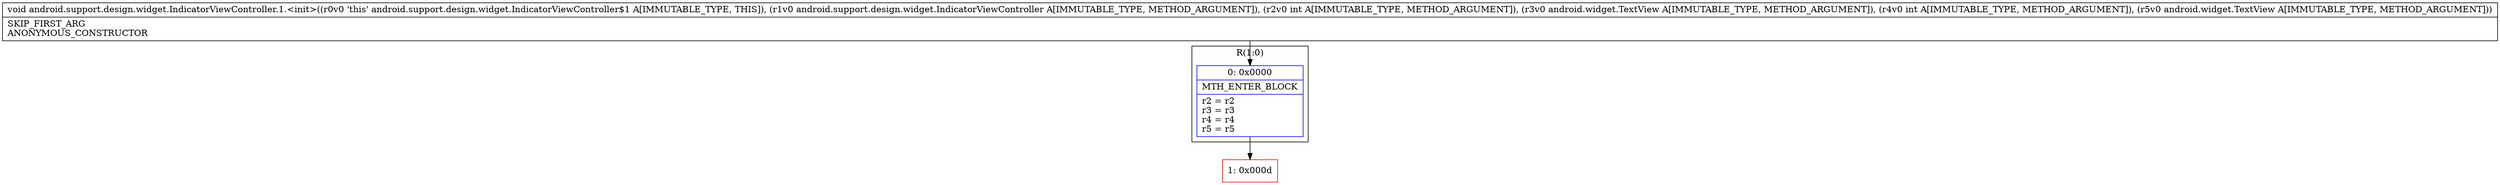 digraph "CFG forandroid.support.design.widget.IndicatorViewController.1.\<init\>(Landroid\/support\/design\/widget\/IndicatorViewController;ILandroid\/widget\/TextView;ILandroid\/widget\/TextView;)V" {
subgraph cluster_Region_2107318104 {
label = "R(1:0)";
node [shape=record,color=blue];
Node_0 [shape=record,label="{0\:\ 0x0000|MTH_ENTER_BLOCK\l|r2 = r2\lr3 = r3\lr4 = r4\lr5 = r5\l}"];
}
Node_1 [shape=record,color=red,label="{1\:\ 0x000d}"];
MethodNode[shape=record,label="{void android.support.design.widget.IndicatorViewController.1.\<init\>((r0v0 'this' android.support.design.widget.IndicatorViewController$1 A[IMMUTABLE_TYPE, THIS]), (r1v0 android.support.design.widget.IndicatorViewController A[IMMUTABLE_TYPE, METHOD_ARGUMENT]), (r2v0 int A[IMMUTABLE_TYPE, METHOD_ARGUMENT]), (r3v0 android.widget.TextView A[IMMUTABLE_TYPE, METHOD_ARGUMENT]), (r4v0 int A[IMMUTABLE_TYPE, METHOD_ARGUMENT]), (r5v0 android.widget.TextView A[IMMUTABLE_TYPE, METHOD_ARGUMENT]))  | SKIP_FIRST_ARG\lANONYMOUS_CONSTRUCTOR\l}"];
MethodNode -> Node_0;
Node_0 -> Node_1;
}

